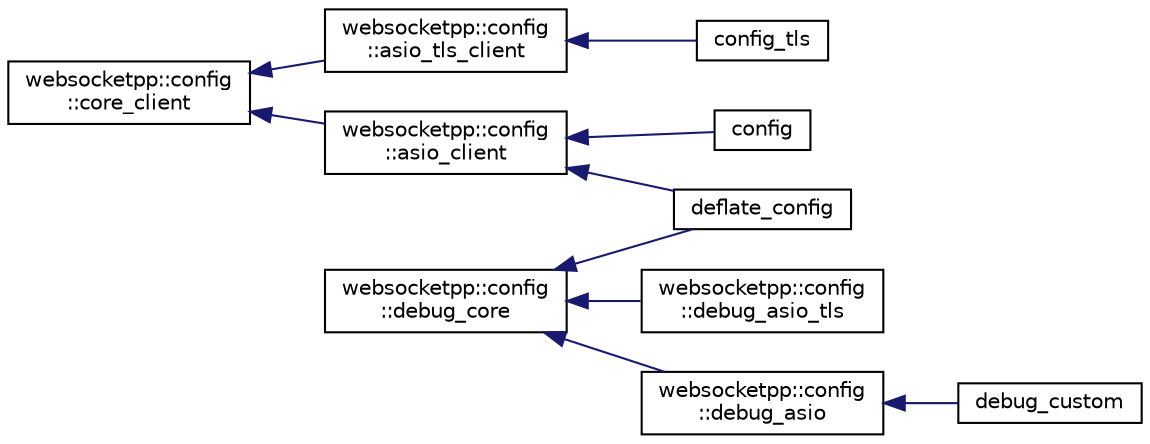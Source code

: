 digraph "Graphical Class Hierarchy"
{
  edge [fontname="Helvetica",fontsize="10",labelfontname="Helvetica",labelfontsize="10"];
  node [fontname="Helvetica",fontsize="10",shape=record];
  rankdir="LR";
  Node2943 [label="websocketpp::config\l::core_client",height=0.2,width=0.4,color="black", fillcolor="white", style="filled",URL="$structwebsocketpp_1_1config_1_1core__client.html",tooltip="Client config with iostream transport. "];
  Node2943 -> Node2944 [dir="back",color="midnightblue",fontsize="10",style="solid",fontname="Helvetica"];
  Node2944 [label="websocketpp::config\l::asio_client",height=0.2,width=0.4,color="black", fillcolor="white", style="filled",URL="$structwebsocketpp_1_1config_1_1asio__client.html",tooltip="Client config with asio transport and TLS disabled. "];
  Node2944 -> Node2945 [dir="back",color="midnightblue",fontsize="10",style="solid",fontname="Helvetica"];
  Node2945 [label="config",height=0.2,width=0.4,color="black", fillcolor="white", style="filled",URL="$classconfig.html"];
  Node2944 -> Node1 [dir="back",color="midnightblue",fontsize="10",style="solid",fontname="Helvetica"];
  Node1 [label="deflate_config",height=0.2,width=0.4,color="black", fillcolor="white", style="filled",URL="$structdeflate__config.html"];
  Node2943 -> Node2946 [dir="back",color="midnightblue",fontsize="10",style="solid",fontname="Helvetica"];
  Node2946 [label="websocketpp::config\l::asio_tls_client",height=0.2,width=0.4,color="black", fillcolor="white", style="filled",URL="$structwebsocketpp_1_1config_1_1asio__tls__client.html",tooltip="Client config with asio transport and TLS enabled. "];
  Node2946 -> Node2947 [dir="back",color="midnightblue",fontsize="10",style="solid",fontname="Helvetica"];
  Node2947 [label="config_tls",height=0.2,width=0.4,color="black", fillcolor="white", style="filled",URL="$structconfig__tls.html"];
  Node0 [label="websocketpp::config\l::debug_core",height=0.2,width=0.4,color="black", fillcolor="white", style="filled",URL="$structwebsocketpp_1_1config_1_1debug__core.html",tooltip="Client/Server debug config with iostream transport. "];
  Node0 -> Node1 [dir="back",color="midnightblue",fontsize="10",style="solid",fontname="Helvetica"];
  Node0 -> Node2 [dir="back",color="midnightblue",fontsize="10",style="solid",fontname="Helvetica"];
  Node2 [label="websocketpp::config\l::debug_asio",height=0.2,width=0.4,color="black", fillcolor="white", style="filled",URL="$structwebsocketpp_1_1config_1_1debug__asio.html",tooltip="Client/Server debug config with asio transport and TLS disabled. "];
  Node2 -> Node3 [dir="back",color="midnightblue",fontsize="10",style="solid",fontname="Helvetica"];
  Node3 [label="debug_custom",height=0.2,width=0.4,color="black", fillcolor="white", style="filled",URL="$structdebug__custom.html"];
  Node0 -> Node4 [dir="back",color="midnightblue",fontsize="10",style="solid",fontname="Helvetica"];
  Node4 [label="websocketpp::config\l::debug_asio_tls",height=0.2,width=0.4,color="black", fillcolor="white", style="filled",URL="$structwebsocketpp_1_1config_1_1debug__asio__tls.html",tooltip="Client/Server debug config with asio transport and TLS enabled. "];
}
